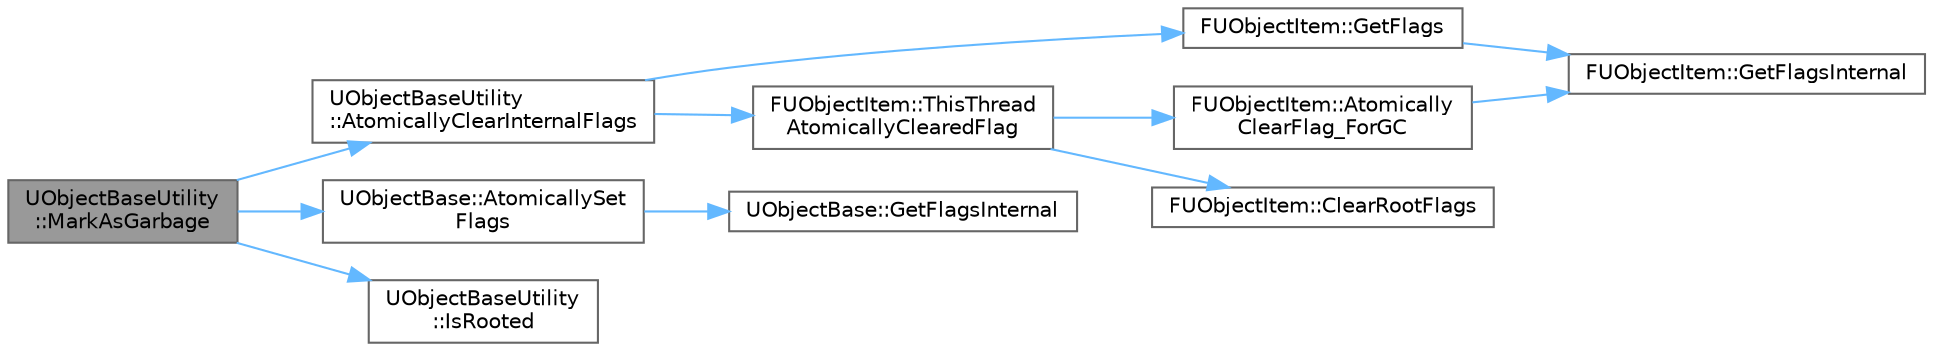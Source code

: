 digraph "UObjectBaseUtility::MarkAsGarbage"
{
 // INTERACTIVE_SVG=YES
 // LATEX_PDF_SIZE
  bgcolor="transparent";
  edge [fontname=Helvetica,fontsize=10,labelfontname=Helvetica,labelfontsize=10];
  node [fontname=Helvetica,fontsize=10,shape=box,height=0.2,width=0.4];
  rankdir="LR";
  Node1 [id="Node000001",label="UObjectBaseUtility\l::MarkAsGarbage",height=0.2,width=0.4,color="gray40", fillcolor="grey60", style="filled", fontcolor="black",tooltip="Marks this object as Garbage."];
  Node1 -> Node2 [id="edge1_Node000001_Node000002",color="steelblue1",style="solid",tooltip=" "];
  Node2 [id="Node000002",label="UObjectBaseUtility\l::AtomicallyClearInternalFlags",height=0.2,width=0.4,color="grey40", fillcolor="white", style="filled",URL="$d6/d7b/classUObjectBaseUtility.html#a7c2b1d3d1b77d95070e458a58df64491",tooltip="Atomically clears passed in internal flags."];
  Node2 -> Node3 [id="edge2_Node000002_Node000003",color="steelblue1",style="solid",tooltip=" "];
  Node3 [id="Node000003",label="FUObjectItem::GetFlags",height=0.2,width=0.4,color="grey40", fillcolor="white", style="filled",URL="$dc/d55/structFUObjectItem.html#a207ce596842199ba7b9f23bb19e3162f",tooltip=" "];
  Node3 -> Node4 [id="edge3_Node000003_Node000004",color="steelblue1",style="solid",tooltip=" "];
  Node4 [id="Node000004",label="FUObjectItem::GetFlagsInternal",height=0.2,width=0.4,color="grey40", fillcolor="white", style="filled",URL="$dc/d55/structFUObjectItem.html#a5644d392a2101434d2eb8799abfca7c8",tooltip=" "];
  Node2 -> Node5 [id="edge4_Node000002_Node000005",color="steelblue1",style="solid",tooltip=" "];
  Node5 [id="Node000005",label="FUObjectItem::ThisThread\lAtomicallyClearedFlag",height=0.2,width=0.4,color="grey40", fillcolor="white", style="filled",URL="$dc/d55/structFUObjectItem.html#a23ec46e38c6b080519409dde8c972563",tooltip="Uses atomics to clear the specified flag(s)."];
  Node5 -> Node6 [id="edge5_Node000005_Node000006",color="steelblue1",style="solid",tooltip=" "];
  Node6 [id="Node000006",label="FUObjectItem::Atomically\lClearFlag_ForGC",height=0.2,width=0.4,color="grey40", fillcolor="white", style="filled",URL="$dc/d55/structFUObjectItem.html#a33a7112573d3eab132457fec5c304850",tooltip="Uses atomics to clear the specified flag(s)."];
  Node6 -> Node4 [id="edge6_Node000006_Node000004",color="steelblue1",style="solid",tooltip=" "];
  Node5 -> Node7 [id="edge7_Node000005_Node000007",color="steelblue1",style="solid",tooltip=" "];
  Node7 [id="Node000007",label="FUObjectItem::ClearRootFlags",height=0.2,width=0.4,color="grey40", fillcolor="white", style="filled",URL="$dc/d55/structFUObjectItem.html#a29aba45a598d9c2082e4051a7f8399a2",tooltip=" "];
  Node1 -> Node8 [id="edge8_Node000001_Node000008",color="steelblue1",style="solid",tooltip=" "];
  Node8 [id="Node000008",label="UObjectBase::AtomicallySet\lFlags",height=0.2,width=0.4,color="grey40", fillcolor="white", style="filled",URL="$d9/dc4/classUObjectBase.html#ad28330dcfa75cd9a8db30d068960f5dc",tooltip="Atomically adds the specified flags."];
  Node8 -> Node9 [id="edge9_Node000008_Node000009",color="steelblue1",style="solid",tooltip=" "];
  Node9 [id="Node000009",label="UObjectBase::GetFlagsInternal",height=0.2,width=0.4,color="grey40", fillcolor="white", style="filled",URL="$d9/dc4/classUObjectBase.html#a0e95218a3a01598a12219247c903d5c7",tooltip=" "];
  Node1 -> Node10 [id="edge10_Node000001_Node000010",color="steelblue1",style="solid",tooltip=" "];
  Node10 [id="Node000010",label="UObjectBaseUtility\l::IsRooted",height=0.2,width=0.4,color="grey40", fillcolor="white", style="filled",URL="$d6/d7b/classUObjectBaseUtility.html#afd540e29a2b25ac05ae00f031aa427ec",tooltip="Returns true if this object is explicitly rooted."];
}
